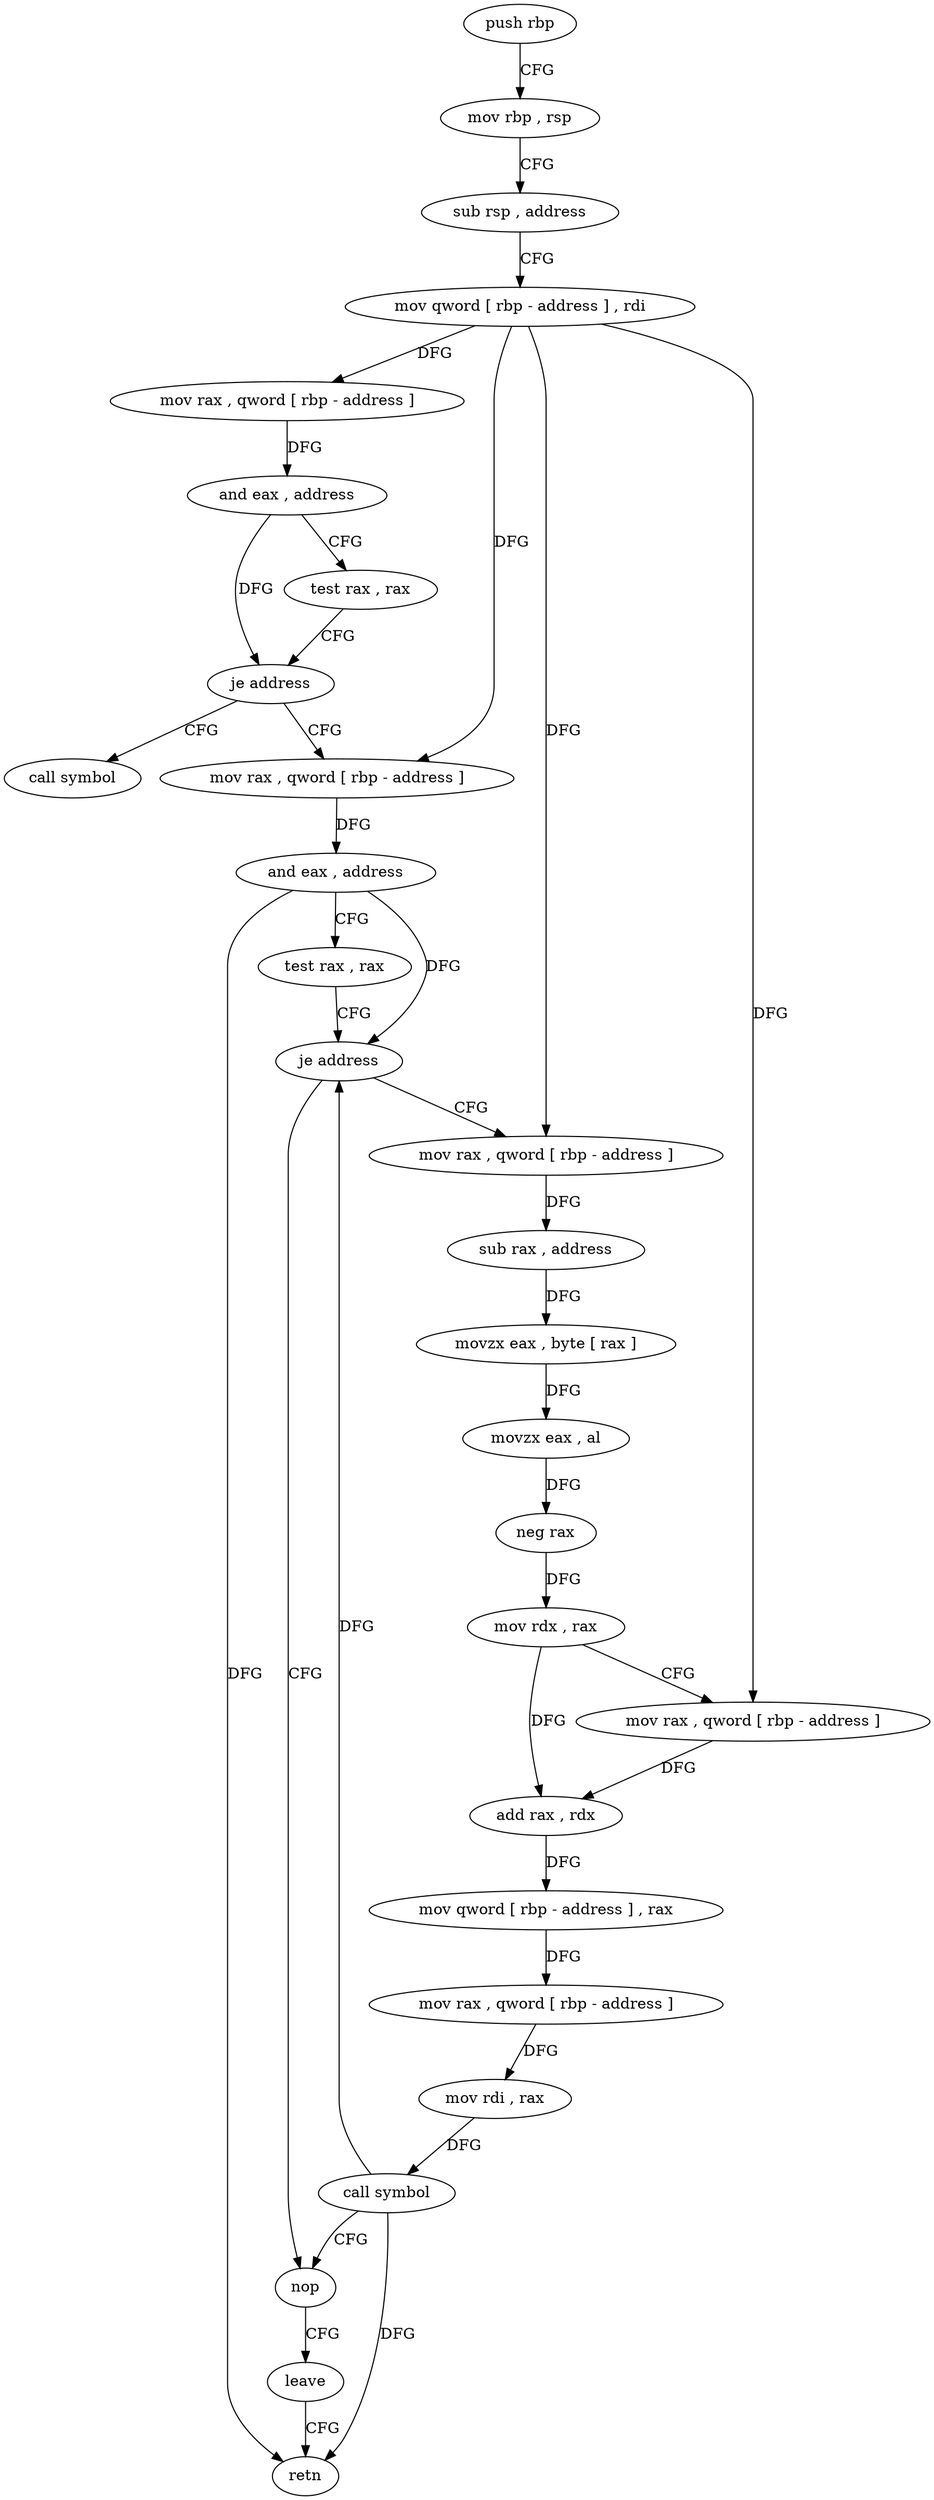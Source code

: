 digraph "func" {
"4496750" [label = "push rbp" ]
"4496751" [label = "mov rbp , rsp" ]
"4496754" [label = "sub rsp , address" ]
"4496758" [label = "mov qword [ rbp - address ] , rdi" ]
"4496762" [label = "mov rax , qword [ rbp - address ]" ]
"4496766" [label = "and eax , address" ]
"4496769" [label = "test rax , rax" ]
"4496772" [label = "je address" ]
"4496779" [label = "mov rax , qword [ rbp - address ]" ]
"4496774" [label = "call symbol" ]
"4496783" [label = "and eax , address" ]
"4496786" [label = "test rax , rax" ]
"4496789" [label = "je address" ]
"4496834" [label = "nop" ]
"4496791" [label = "mov rax , qword [ rbp - address ]" ]
"4496835" [label = "leave" ]
"4496836" [label = "retn" ]
"4496795" [label = "sub rax , address" ]
"4496799" [label = "movzx eax , byte [ rax ]" ]
"4496802" [label = "movzx eax , al" ]
"4496805" [label = "neg rax" ]
"4496808" [label = "mov rdx , rax" ]
"4496811" [label = "mov rax , qword [ rbp - address ]" ]
"4496815" [label = "add rax , rdx" ]
"4496818" [label = "mov qword [ rbp - address ] , rax" ]
"4496822" [label = "mov rax , qword [ rbp - address ]" ]
"4496826" [label = "mov rdi , rax" ]
"4496829" [label = "call symbol" ]
"4496750" -> "4496751" [ label = "CFG" ]
"4496751" -> "4496754" [ label = "CFG" ]
"4496754" -> "4496758" [ label = "CFG" ]
"4496758" -> "4496762" [ label = "DFG" ]
"4496758" -> "4496779" [ label = "DFG" ]
"4496758" -> "4496791" [ label = "DFG" ]
"4496758" -> "4496811" [ label = "DFG" ]
"4496762" -> "4496766" [ label = "DFG" ]
"4496766" -> "4496769" [ label = "CFG" ]
"4496766" -> "4496772" [ label = "DFG" ]
"4496769" -> "4496772" [ label = "CFG" ]
"4496772" -> "4496779" [ label = "CFG" ]
"4496772" -> "4496774" [ label = "CFG" ]
"4496779" -> "4496783" [ label = "DFG" ]
"4496783" -> "4496786" [ label = "CFG" ]
"4496783" -> "4496789" [ label = "DFG" ]
"4496783" -> "4496836" [ label = "DFG" ]
"4496786" -> "4496789" [ label = "CFG" ]
"4496789" -> "4496834" [ label = "CFG" ]
"4496789" -> "4496791" [ label = "CFG" ]
"4496834" -> "4496835" [ label = "CFG" ]
"4496791" -> "4496795" [ label = "DFG" ]
"4496835" -> "4496836" [ label = "CFG" ]
"4496795" -> "4496799" [ label = "DFG" ]
"4496799" -> "4496802" [ label = "DFG" ]
"4496802" -> "4496805" [ label = "DFG" ]
"4496805" -> "4496808" [ label = "DFG" ]
"4496808" -> "4496811" [ label = "CFG" ]
"4496808" -> "4496815" [ label = "DFG" ]
"4496811" -> "4496815" [ label = "DFG" ]
"4496815" -> "4496818" [ label = "DFG" ]
"4496818" -> "4496822" [ label = "DFG" ]
"4496822" -> "4496826" [ label = "DFG" ]
"4496826" -> "4496829" [ label = "DFG" ]
"4496829" -> "4496834" [ label = "CFG" ]
"4496829" -> "4496789" [ label = "DFG" ]
"4496829" -> "4496836" [ label = "DFG" ]
}
